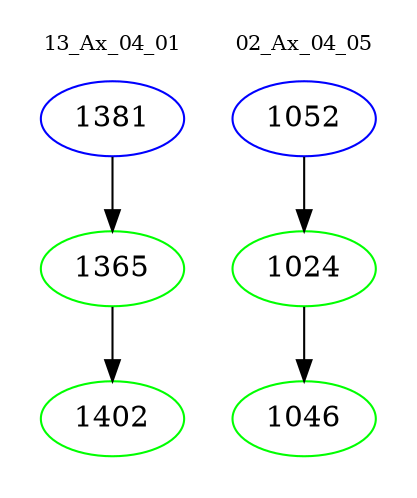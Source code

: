 digraph{
subgraph cluster_0 {
color = white
label = "13_Ax_04_01";
fontsize=10;
T0_1381 [label="1381", color="blue"]
T0_1381 -> T0_1365 [color="black"]
T0_1365 [label="1365", color="green"]
T0_1365 -> T0_1402 [color="black"]
T0_1402 [label="1402", color="green"]
}
subgraph cluster_1 {
color = white
label = "02_Ax_04_05";
fontsize=10;
T1_1052 [label="1052", color="blue"]
T1_1052 -> T1_1024 [color="black"]
T1_1024 [label="1024", color="green"]
T1_1024 -> T1_1046 [color="black"]
T1_1046 [label="1046", color="green"]
}
}
